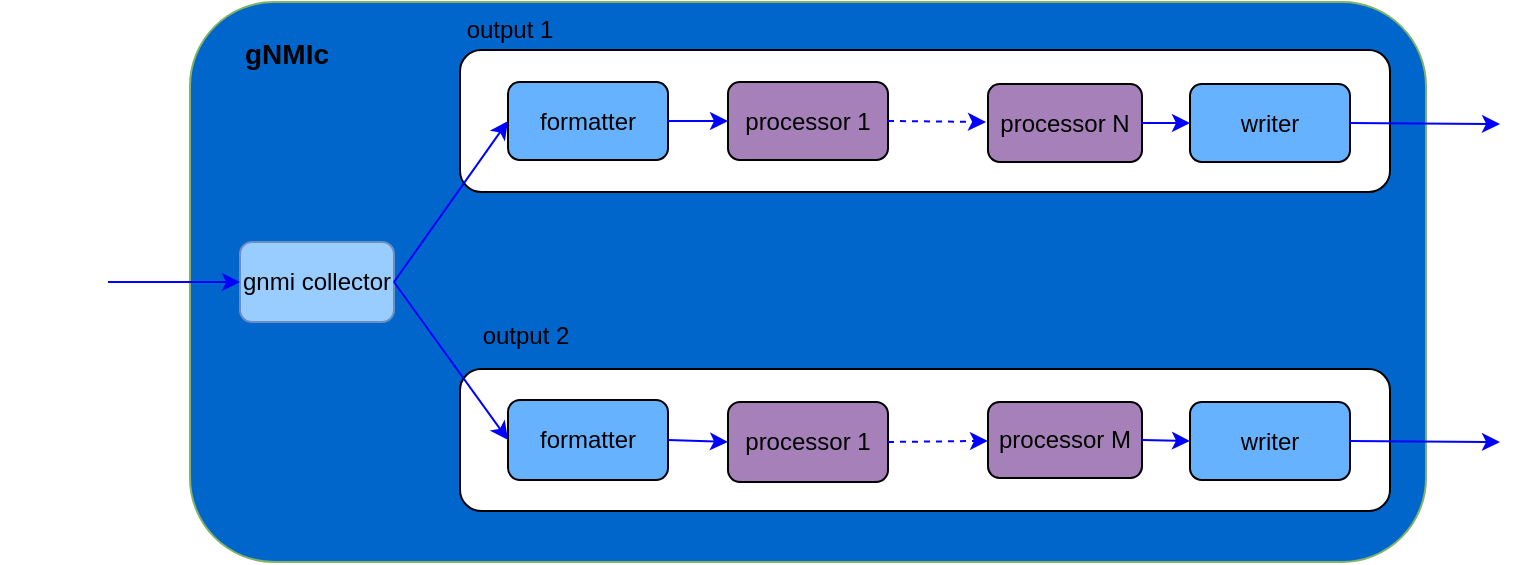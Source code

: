 <mxfile version="14.0.0" type="github">
  <diagram id="wvMvGdraGng6jNst5-NM" name="Page-1">
    <mxGraphModel dx="1298" dy="799" grid="0" gridSize="10" guides="1" tooltips="1" connect="1" arrows="1" fold="1" page="1" pageScale="1" pageWidth="827" pageHeight="1169" background="none" math="0" shadow="0">
      <root>
        <mxCell id="0" />
        <mxCell id="1" parent="0" />
        <mxCell id="Y4jqcFmsGdj2RUDltD1J-21" value="" style="rounded=1;whiteSpace=wrap;html=1;align=left;strokeColor=#82b366;fillColor=#0066CC;" parent="1" vertex="1">
          <mxGeometry x="105" y="201" width="618" height="280" as="geometry" />
        </mxCell>
        <mxCell id="Y4jqcFmsGdj2RUDltD1J-18" value="" style="rounded=1;whiteSpace=wrap;html=1;align=left;labelPosition=left;verticalLabelPosition=middle;verticalAlign=middle;" parent="1" vertex="1">
          <mxGeometry x="240" y="384.5" width="465" height="71" as="geometry" />
        </mxCell>
        <mxCell id="Y4jqcFmsGdj2RUDltD1J-8" value="" style="rounded=1;whiteSpace=wrap;html=1;align=left;labelPosition=left;verticalLabelPosition=middle;verticalAlign=middle;" parent="1" vertex="1">
          <mxGeometry x="240" y="225" width="465" height="71" as="geometry" />
        </mxCell>
        <mxCell id="Y4jqcFmsGdj2RUDltD1J-1" value="formatter" style="rounded=1;whiteSpace=wrap;html=1;fillColor=#66B2FF;" parent="1" vertex="1">
          <mxGeometry x="264" y="241" width="80" height="39" as="geometry" />
        </mxCell>
        <mxCell id="Y4jqcFmsGdj2RUDltD1J-2" value="&lt;span&gt;processor 1&lt;/span&gt;" style="rounded=1;whiteSpace=wrap;html=1;fillColor=#A680B8;" parent="1" vertex="1">
          <mxGeometry x="374" y="241" width="80" height="39" as="geometry" />
        </mxCell>
        <mxCell id="Y4jqcFmsGdj2RUDltD1J-3" value="&lt;span&gt;processor N&lt;/span&gt;" style="rounded=1;whiteSpace=wrap;html=1;fillColor=#A680B8;" parent="1" vertex="1">
          <mxGeometry x="504" y="242" width="77" height="39" as="geometry" />
        </mxCell>
        <mxCell id="Y4jqcFmsGdj2RUDltD1J-4" value="gnmi collector" style="rounded=1;whiteSpace=wrap;html=1;strokeColor=#6c8ebf;fillColor=#99CCFF;" parent="1" vertex="1">
          <mxGeometry x="130" y="321" width="77" height="40" as="geometry" />
        </mxCell>
        <mxCell id="Y4jqcFmsGdj2RUDltD1J-5" value="formatter" style="rounded=1;whiteSpace=wrap;html=1;fillColor=#66B2FF;" parent="1" vertex="1">
          <mxGeometry x="264" y="400" width="80" height="40" as="geometry" />
        </mxCell>
        <mxCell id="Y4jqcFmsGdj2RUDltD1J-6" value="&lt;span&gt;processor 1&lt;/span&gt;" style="rounded=1;whiteSpace=wrap;html=1;fillColor=#A680B8;" parent="1" vertex="1">
          <mxGeometry x="374" y="401" width="80" height="40" as="geometry" />
        </mxCell>
        <mxCell id="Y4jqcFmsGdj2RUDltD1J-7" value="&lt;span&gt;processor M&lt;/span&gt;" style="rounded=1;whiteSpace=wrap;html=1;fillColor=#A680B8;" parent="1" vertex="1">
          <mxGeometry x="504" y="401" width="77" height="38" as="geometry" />
        </mxCell>
        <mxCell id="Y4jqcFmsGdj2RUDltD1J-10" value="" style="endArrow=classic;html=1;exitX=1;exitY=0.5;exitDx=0;exitDy=0;entryX=0;entryY=0.5;entryDx=0;entryDy=0;strokeColor=#0000FF;" parent="1" source="Y4jqcFmsGdj2RUDltD1J-4" target="Y4jqcFmsGdj2RUDltD1J-1" edge="1">
          <mxGeometry width="50" height="50" relative="1" as="geometry">
            <mxPoint x="411" y="428" as="sourcePoint" />
            <mxPoint x="461" y="378" as="targetPoint" />
          </mxGeometry>
        </mxCell>
        <mxCell id="Y4jqcFmsGdj2RUDltD1J-11" value="" style="endArrow=classic;html=1;exitX=1;exitY=0.5;exitDx=0;exitDy=0;entryX=0;entryY=0.5;entryDx=0;entryDy=0;strokeColor=#0000FF;" parent="1" source="Y4jqcFmsGdj2RUDltD1J-4" target="Y4jqcFmsGdj2RUDltD1J-5" edge="1">
          <mxGeometry width="50" height="50" relative="1" as="geometry">
            <mxPoint x="232" y="342" as="sourcePoint" />
            <mxPoint x="280" y="268" as="targetPoint" />
          </mxGeometry>
        </mxCell>
        <mxCell id="Y4jqcFmsGdj2RUDltD1J-12" value="" style="endArrow=classic;html=1;exitX=1;exitY=0.5;exitDx=0;exitDy=0;entryX=0;entryY=0.5;entryDx=0;entryDy=0;strokeColor=#0000FF;" parent="1" source="Y4jqcFmsGdj2RUDltD1J-1" target="Y4jqcFmsGdj2RUDltD1J-2" edge="1">
          <mxGeometry width="50" height="50" relative="1" as="geometry">
            <mxPoint x="232" y="351" as="sourcePoint" />
            <mxPoint x="274" y="270.5" as="targetPoint" />
          </mxGeometry>
        </mxCell>
        <mxCell id="Y4jqcFmsGdj2RUDltD1J-13" value="" style="endArrow=classic;html=1;exitX=1;exitY=0.5;exitDx=0;exitDy=0;entryX=0;entryY=0.5;entryDx=0;entryDy=0;strokeColor=#0000FF;" parent="1" source="Y4jqcFmsGdj2RUDltD1J-5" target="Y4jqcFmsGdj2RUDltD1J-6" edge="1">
          <mxGeometry width="50" height="50" relative="1" as="geometry">
            <mxPoint x="354" y="270.5" as="sourcePoint" />
            <mxPoint x="394" y="270.5" as="targetPoint" />
          </mxGeometry>
        </mxCell>
        <mxCell id="Y4jqcFmsGdj2RUDltD1J-14" value="" style="endArrow=classic;html=1;exitX=1;exitY=0.5;exitDx=0;exitDy=0;strokeColor=#0000FF;dashed=1;" parent="1" source="Y4jqcFmsGdj2RUDltD1J-6" target="Y4jqcFmsGdj2RUDltD1J-7" edge="1">
          <mxGeometry width="50" height="50" relative="1" as="geometry">
            <mxPoint x="354" y="431" as="sourcePoint" />
            <mxPoint x="394" y="431" as="targetPoint" />
          </mxGeometry>
        </mxCell>
        <mxCell id="Y4jqcFmsGdj2RUDltD1J-15" value="" style="endArrow=classic;html=1;exitX=1;exitY=0.5;exitDx=0;exitDy=0;strokeColor=#0000FF;dashed=1;" parent="1" source="Y4jqcFmsGdj2RUDltD1J-2" edge="1">
          <mxGeometry width="50" height="50" relative="1" as="geometry">
            <mxPoint x="364" y="441" as="sourcePoint" />
            <mxPoint x="503" y="261" as="targetPoint" />
          </mxGeometry>
        </mxCell>
        <mxCell id="Y4jqcFmsGdj2RUDltD1J-19" value="" style="endArrow=classic;html=1;exitX=1;exitY=0.5;exitDx=0;exitDy=0;strokeColor=#0000FF;entryX=0;entryY=0.5;entryDx=0;entryDy=0;" parent="1" source="Y4jqcFmsGdj2RUDltD1J-3" target="Y4jqcFmsGdj2RUDltD1J-26" edge="1">
          <mxGeometry width="50" height="50" relative="1" as="geometry">
            <mxPoint x="191" y="351" as="sourcePoint" />
            <mxPoint x="704" y="262" as="targetPoint" />
          </mxGeometry>
        </mxCell>
        <mxCell id="Y4jqcFmsGdj2RUDltD1J-20" value="" style="endArrow=classic;html=1;exitX=1;exitY=0.5;exitDx=0;exitDy=0;strokeColor=#0000FF;entryX=0;entryY=0.5;entryDx=0;entryDy=0;" parent="1" source="Y4jqcFmsGdj2RUDltD1J-7" target="Y4jqcFmsGdj2RUDltD1J-27" edge="1">
          <mxGeometry width="50" height="50" relative="1" as="geometry">
            <mxPoint x="591" y="271.5" as="sourcePoint" />
            <mxPoint x="706" y="420" as="targetPoint" />
          </mxGeometry>
        </mxCell>
        <mxCell id="Y4jqcFmsGdj2RUDltD1J-22" value="" style="endArrow=classic;html=1;entryX=0;entryY=0.5;entryDx=0;entryDy=0;strokeColor=#0000FF;" parent="1" target="Y4jqcFmsGdj2RUDltD1J-4" edge="1">
          <mxGeometry width="50" height="50" relative="1" as="geometry">
            <mxPoint x="64" y="341" as="sourcePoint" />
            <mxPoint x="274" y="270.5" as="targetPoint" />
          </mxGeometry>
        </mxCell>
        <mxCell id="Y4jqcFmsGdj2RUDltD1J-23" value="output 1" style="text;html=1;strokeColor=none;fillColor=none;align=center;verticalAlign=middle;whiteSpace=wrap;rounded=0;" parent="1" vertex="1">
          <mxGeometry x="240" y="205" width="50" height="20" as="geometry" />
        </mxCell>
        <mxCell id="Y4jqcFmsGdj2RUDltD1J-24" value="output 2" style="text;html=1;strokeColor=none;fillColor=none;align=center;verticalAlign=middle;whiteSpace=wrap;rounded=0;" parent="1" vertex="1">
          <mxGeometry x="248" y="358" width="50" height="20" as="geometry" />
        </mxCell>
        <mxCell id="Y4jqcFmsGdj2RUDltD1J-25" value="&lt;font color=&quot;#ffffff&quot;&gt;gNMI Subscribe Response&lt;/font&gt;" style="text;html=1;strokeColor=none;fillColor=none;align=center;verticalAlign=middle;whiteSpace=wrap;rounded=0;" parent="1" vertex="1">
          <mxGeometry x="10" y="311" width="102" height="20" as="geometry" />
        </mxCell>
        <mxCell id="Y4jqcFmsGdj2RUDltD1J-26" value="writer" style="rounded=1;whiteSpace=wrap;html=1;fillColor=#66B2FF;" parent="1" vertex="1">
          <mxGeometry x="605" y="242" width="80" height="39" as="geometry" />
        </mxCell>
        <mxCell id="Y4jqcFmsGdj2RUDltD1J-27" value="writer" style="rounded=1;whiteSpace=wrap;html=1;fillColor=#66B2FF;" parent="1" vertex="1">
          <mxGeometry x="605" y="401" width="80" height="39" as="geometry" />
        </mxCell>
        <mxCell id="Y4jqcFmsGdj2RUDltD1J-28" value="" style="endArrow=classic;html=1;exitX=1;exitY=0.5;exitDx=0;exitDy=0;strokeColor=#0000FF;" parent="1" source="Y4jqcFmsGdj2RUDltD1J-26" edge="1">
          <mxGeometry width="50" height="50" relative="1" as="geometry">
            <mxPoint x="591" y="271.5" as="sourcePoint" />
            <mxPoint x="760" y="262" as="targetPoint" />
          </mxGeometry>
        </mxCell>
        <mxCell id="Y4jqcFmsGdj2RUDltD1J-29" value="" style="endArrow=classic;html=1;exitX=1;exitY=0.5;exitDx=0;exitDy=0;strokeColor=#0000FF;" parent="1" source="Y4jqcFmsGdj2RUDltD1J-27" edge="1">
          <mxGeometry width="50" height="50" relative="1" as="geometry">
            <mxPoint x="695" y="271.5" as="sourcePoint" />
            <mxPoint x="760" y="421" as="targetPoint" />
          </mxGeometry>
        </mxCell>
        <mxCell id="sYMhvAU_Mnb0txXYjTSe-1" value="&lt;b&gt;&lt;font style=&quot;font-size: 14px&quot;&gt;gNMIc&lt;/font&gt;&lt;/b&gt;" style="text;html=1;strokeColor=none;fillColor=none;align=center;verticalAlign=middle;whiteSpace=wrap;rounded=0;" vertex="1" parent="1">
          <mxGeometry x="117" y="209" width="73" height="36" as="geometry" />
        </mxCell>
      </root>
    </mxGraphModel>
  </diagram>
</mxfile>
